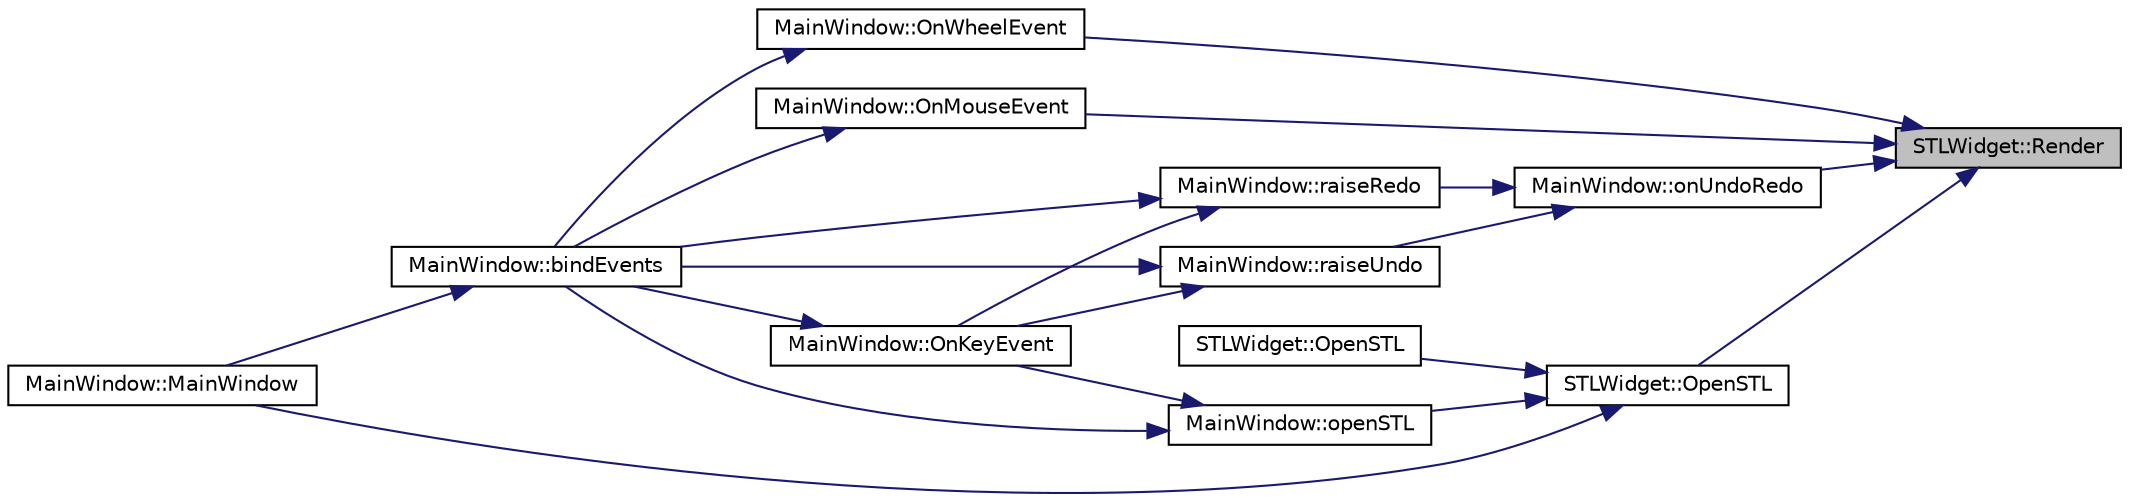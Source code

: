 digraph "STLWidget::Render"
{
 // LATEX_PDF_SIZE
  edge [fontname="Helvetica",fontsize="10",labelfontname="Helvetica",labelfontsize="10"];
  node [fontname="Helvetica",fontsize="10",shape=record];
  rankdir="RL";
  Node1 [label="STLWidget::Render",height=0.2,width=0.4,color="black", fillcolor="grey75", style="filled", fontcolor="black",tooltip="Refresh the widget, applying new changes."];
  Node1 -> Node2 [dir="back",color="midnightblue",fontsize="10",style="solid"];
  Node2 [label="MainWindow::OnMouseEvent",height=0.2,width=0.4,color="black", fillcolor="white", style="filled",URL="$class_main_window.html#aa30a6952cbd9f262ffe6176a616bfaa5",tooltip="Handle a mouse event from STLWidget."];
  Node2 -> Node3 [dir="back",color="midnightblue",fontsize="10",style="solid"];
  Node3 [label="MainWindow::bindEvents",height=0.2,width=0.4,color="black", fillcolor="white", style="filled",URL="$class_main_window.html#a09e0ca2e7474a2049517496b4b5bd6d0",tooltip="Bind events with corresponding widget."];
  Node3 -> Node4 [dir="back",color="midnightblue",fontsize="10",style="solid"];
  Node4 [label="MainWindow::MainWindow",height=0.2,width=0.4,color="black", fillcolor="white", style="filled",URL="$class_main_window.html#aeb2fa152a426d9b9d2272ef382879f3f",tooltip=" "];
  Node1 -> Node5 [dir="back",color="midnightblue",fontsize="10",style="solid"];
  Node5 [label="MainWindow::onUndoRedo",height=0.2,width=0.4,color="black", fillcolor="white", style="filled",URL="$class_main_window.html#a2ec3dd50c4d8a47830f2e437383f2fa8",tooltip="Undo or redo an activity."];
  Node5 -> Node6 [dir="back",color="midnightblue",fontsize="10",style="solid"];
  Node6 [label="MainWindow::raiseRedo",height=0.2,width=0.4,color="black", fillcolor="white", style="filled",URL="$class_main_window.html#a2ddbce75908e9e962bf844aca6d2b4ca",tooltip="Raise redo event when redo action button clicked."];
  Node6 -> Node3 [dir="back",color="midnightblue",fontsize="10",style="solid"];
  Node6 -> Node7 [dir="back",color="midnightblue",fontsize="10",style="solid"];
  Node7 [label="MainWindow::OnKeyEvent",height=0.2,width=0.4,color="black", fillcolor="white", style="filled",URL="$class_main_window.html#add1ef441fb74a254e3204450422fd3b6",tooltip="Handle a keyboard event from STLWidget."];
  Node7 -> Node3 [dir="back",color="midnightblue",fontsize="10",style="solid"];
  Node5 -> Node8 [dir="back",color="midnightblue",fontsize="10",style="solid"];
  Node8 [label="MainWindow::raiseUndo",height=0.2,width=0.4,color="black", fillcolor="white", style="filled",URL="$class_main_window.html#a4d447caa99a7519d6c7281b987912e0f",tooltip="Raise undo event when undo action button clicked."];
  Node8 -> Node3 [dir="back",color="midnightblue",fontsize="10",style="solid"];
  Node8 -> Node7 [dir="back",color="midnightblue",fontsize="10",style="solid"];
  Node1 -> Node9 [dir="back",color="midnightblue",fontsize="10",style="solid"];
  Node9 [label="MainWindow::OnWheelEvent",height=0.2,width=0.4,color="black", fillcolor="white", style="filled",URL="$class_main_window.html#a176a8b03cdcbc31e8a0fef86cad53365",tooltip="Handle a mouse wheel event from STLWidget."];
  Node9 -> Node3 [dir="back",color="midnightblue",fontsize="10",style="solid"];
  Node1 -> Node10 [dir="back",color="midnightblue",fontsize="10",style="solid"];
  Node10 [label="STLWidget::OpenSTL",height=0.2,width=0.4,color="black", fillcolor="white", style="filled",URL="$class_s_t_l_widget.html#ac587c00427f4acc5c4f8d6d0e5667d83",tooltip="Open or import the STL reader to display."];
  Node10 -> Node4 [dir="back",color="midnightblue",fontsize="10",style="solid"];
  Node10 -> Node11 [dir="back",color="midnightblue",fontsize="10",style="solid"];
  Node11 [label="MainWindow::openSTL",height=0.2,width=0.4,color="black", fillcolor="white", style="filled",URL="$class_main_window.html#ae90da32f0dd4f1b40353dd97819e4016",tooltip="Open an STL file at path from open file dialog."];
  Node11 -> Node3 [dir="back",color="midnightblue",fontsize="10",style="solid"];
  Node11 -> Node7 [dir="back",color="midnightblue",fontsize="10",style="solid"];
  Node10 -> Node12 [dir="back",color="midnightblue",fontsize="10",style="solid"];
  Node12 [label="STLWidget::OpenSTL",height=0.2,width=0.4,color="black", fillcolor="white", style="filled",URL="$class_s_t_l_widget.html#a462bea484a3b57112424b178f7979d54",tooltip="Open or import the STL reader to display."];
}
